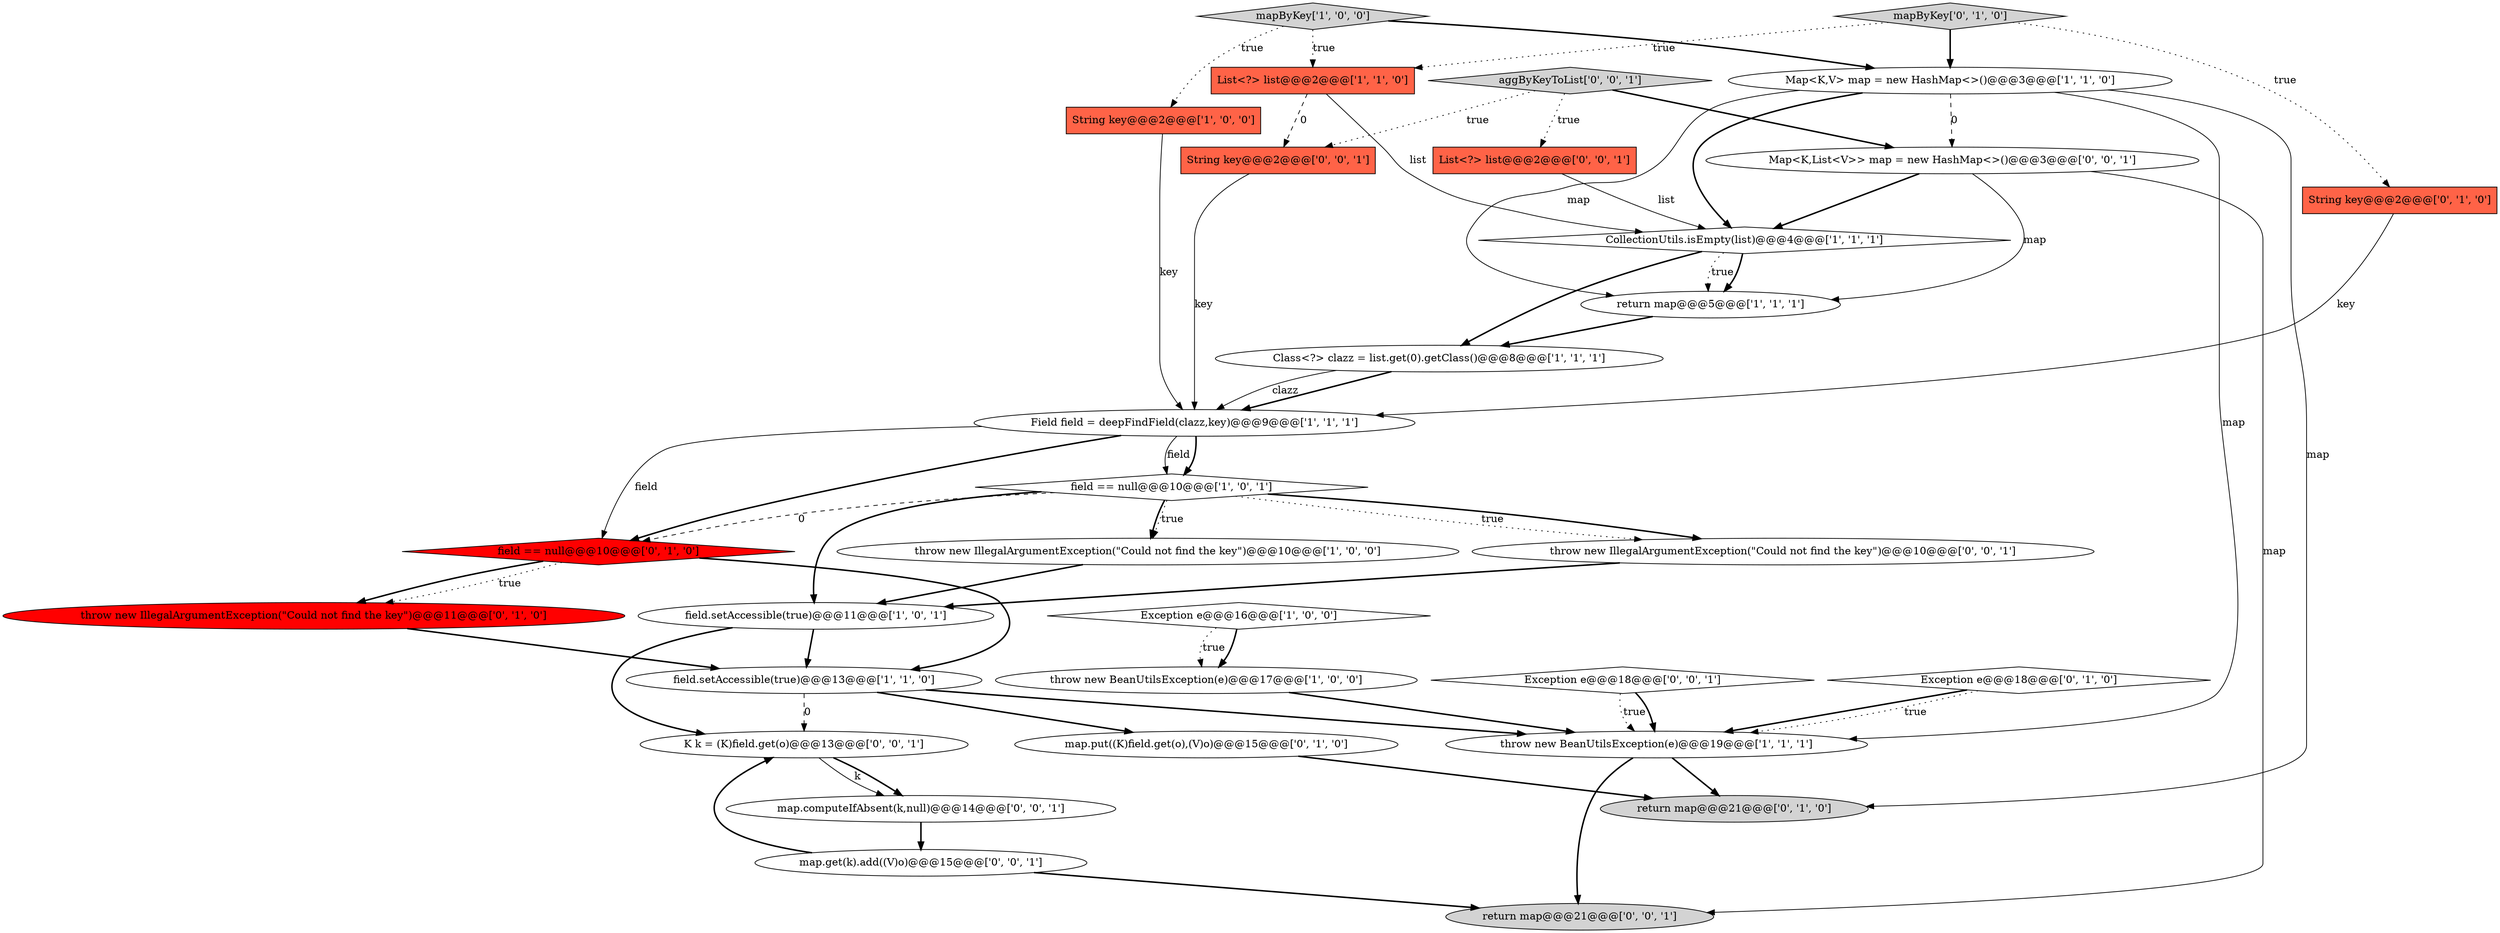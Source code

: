 digraph {
2 [style = filled, label = "Class<?> clazz = list.get(0).getClass()@@@8@@@['1', '1', '1']", fillcolor = white, shape = ellipse image = "AAA0AAABBB1BBB"];
27 [style = filled, label = "Map<K,List<V>> map = new HashMap<>()@@@3@@@['0', '0', '1']", fillcolor = white, shape = ellipse image = "AAA0AAABBB3BBB"];
25 [style = filled, label = "throw new IllegalArgumentException(\"Could not find the key\")@@@10@@@['0', '0', '1']", fillcolor = white, shape = ellipse image = "AAA0AAABBB3BBB"];
13 [style = filled, label = "List<?> list@@@2@@@['1', '1', '0']", fillcolor = tomato, shape = box image = "AAA0AAABBB1BBB"];
19 [style = filled, label = "Exception e@@@18@@@['0', '1', '0']", fillcolor = white, shape = diamond image = "AAA0AAABBB2BBB"];
20 [style = filled, label = "return map@@@21@@@['0', '1', '0']", fillcolor = lightgray, shape = ellipse image = "AAA0AAABBB2BBB"];
18 [style = filled, label = "map.put((K)field.get(o),(V)o)@@@15@@@['0', '1', '0']", fillcolor = white, shape = ellipse image = "AAA0AAABBB2BBB"];
14 [style = filled, label = "Exception e@@@16@@@['1', '0', '0']", fillcolor = white, shape = diamond image = "AAA0AAABBB1BBB"];
31 [style = filled, label = "aggByKeyToList['0', '0', '1']", fillcolor = lightgray, shape = diamond image = "AAA0AAABBB3BBB"];
10 [style = filled, label = "return map@@@5@@@['1', '1', '1']", fillcolor = white, shape = ellipse image = "AAA0AAABBB1BBB"];
17 [style = filled, label = "field == null@@@10@@@['0', '1', '0']", fillcolor = red, shape = diamond image = "AAA1AAABBB2BBB"];
21 [style = filled, label = "throw new IllegalArgumentException(\"Could not find the key\")@@@11@@@['0', '1', '0']", fillcolor = red, shape = ellipse image = "AAA1AAABBB2BBB"];
30 [style = filled, label = "map.computeIfAbsent(k,null)@@@14@@@['0', '0', '1']", fillcolor = white, shape = ellipse image = "AAA0AAABBB3BBB"];
1 [style = filled, label = "Field field = deepFindField(clazz,key)@@@9@@@['1', '1', '1']", fillcolor = white, shape = ellipse image = "AAA0AAABBB1BBB"];
8 [style = filled, label = "field.setAccessible(true)@@@11@@@['1', '0', '1']", fillcolor = white, shape = ellipse image = "AAA0AAABBB1BBB"];
7 [style = filled, label = "field == null@@@10@@@['1', '0', '1']", fillcolor = white, shape = diamond image = "AAA0AAABBB1BBB"];
29 [style = filled, label = "return map@@@21@@@['0', '0', '1']", fillcolor = lightgray, shape = ellipse image = "AAA0AAABBB3BBB"];
22 [style = filled, label = "K k = (K)field.get(o)@@@13@@@['0', '0', '1']", fillcolor = white, shape = ellipse image = "AAA0AAABBB3BBB"];
23 [style = filled, label = "List<?> list@@@2@@@['0', '0', '1']", fillcolor = tomato, shape = box image = "AAA0AAABBB3BBB"];
15 [style = filled, label = "String key@@@2@@@['0', '1', '0']", fillcolor = tomato, shape = box image = "AAA0AAABBB2BBB"];
9 [style = filled, label = "throw new BeanUtilsException(e)@@@17@@@['1', '0', '0']", fillcolor = white, shape = ellipse image = "AAA0AAABBB1BBB"];
4 [style = filled, label = "throw new IllegalArgumentException(\"Could not find the key\")@@@10@@@['1', '0', '0']", fillcolor = white, shape = ellipse image = "AAA0AAABBB1BBB"];
12 [style = filled, label = "throw new BeanUtilsException(e)@@@19@@@['1', '1', '1']", fillcolor = white, shape = ellipse image = "AAA0AAABBB1BBB"];
0 [style = filled, label = "Map<K,V> map = new HashMap<>()@@@3@@@['1', '1', '0']", fillcolor = white, shape = ellipse image = "AAA0AAABBB1BBB"];
6 [style = filled, label = "String key@@@2@@@['1', '0', '0']", fillcolor = tomato, shape = box image = "AAA0AAABBB1BBB"];
11 [style = filled, label = "field.setAccessible(true)@@@13@@@['1', '1', '0']", fillcolor = white, shape = ellipse image = "AAA0AAABBB1BBB"];
28 [style = filled, label = "String key@@@2@@@['0', '0', '1']", fillcolor = tomato, shape = box image = "AAA0AAABBB3BBB"];
3 [style = filled, label = "CollectionUtils.isEmpty(list)@@@4@@@['1', '1', '1']", fillcolor = white, shape = diamond image = "AAA0AAABBB1BBB"];
5 [style = filled, label = "mapByKey['1', '0', '0']", fillcolor = lightgray, shape = diamond image = "AAA0AAABBB1BBB"];
26 [style = filled, label = "map.get(k).add((V)o)@@@15@@@['0', '0', '1']", fillcolor = white, shape = ellipse image = "AAA0AAABBB3BBB"];
24 [style = filled, label = "Exception e@@@18@@@['0', '0', '1']", fillcolor = white, shape = diamond image = "AAA0AAABBB3BBB"];
16 [style = filled, label = "mapByKey['0', '1', '0']", fillcolor = lightgray, shape = diamond image = "AAA0AAABBB2BBB"];
0->3 [style = bold, label=""];
24->12 [style = dotted, label="true"];
24->12 [style = bold, label=""];
16->0 [style = bold, label=""];
16->13 [style = dotted, label="true"];
19->12 [style = bold, label=""];
7->17 [style = dashed, label="0"];
2->1 [style = bold, label=""];
26->29 [style = bold, label=""];
1->17 [style = solid, label="field"];
3->10 [style = dotted, label="true"];
27->3 [style = bold, label=""];
30->26 [style = bold, label=""];
11->22 [style = dashed, label="0"];
12->20 [style = bold, label=""];
5->6 [style = dotted, label="true"];
13->3 [style = solid, label="list"];
19->12 [style = dotted, label="true"];
27->10 [style = solid, label="map"];
11->12 [style = bold, label=""];
0->27 [style = dashed, label="0"];
22->30 [style = solid, label="k"];
7->4 [style = bold, label=""];
23->3 [style = solid, label="list"];
7->8 [style = bold, label=""];
27->29 [style = solid, label="map"];
1->7 [style = bold, label=""];
22->30 [style = bold, label=""];
15->1 [style = solid, label="key"];
11->18 [style = bold, label=""];
26->22 [style = bold, label=""];
1->17 [style = bold, label=""];
8->22 [style = bold, label=""];
13->28 [style = dashed, label="0"];
3->10 [style = bold, label=""];
2->1 [style = solid, label="clazz"];
18->20 [style = bold, label=""];
5->13 [style = dotted, label="true"];
12->29 [style = bold, label=""];
3->2 [style = bold, label=""];
5->0 [style = bold, label=""];
21->11 [style = bold, label=""];
31->27 [style = bold, label=""];
31->28 [style = dotted, label="true"];
31->23 [style = dotted, label="true"];
7->4 [style = dotted, label="true"];
7->25 [style = dotted, label="true"];
6->1 [style = solid, label="key"];
4->8 [style = bold, label=""];
14->9 [style = bold, label=""];
10->2 [style = bold, label=""];
7->25 [style = bold, label=""];
25->8 [style = bold, label=""];
9->12 [style = bold, label=""];
0->10 [style = solid, label="map"];
14->9 [style = dotted, label="true"];
0->12 [style = solid, label="map"];
17->21 [style = dotted, label="true"];
8->11 [style = bold, label=""];
17->21 [style = bold, label=""];
0->20 [style = solid, label="map"];
1->7 [style = solid, label="field"];
16->15 [style = dotted, label="true"];
17->11 [style = bold, label=""];
28->1 [style = solid, label="key"];
}

